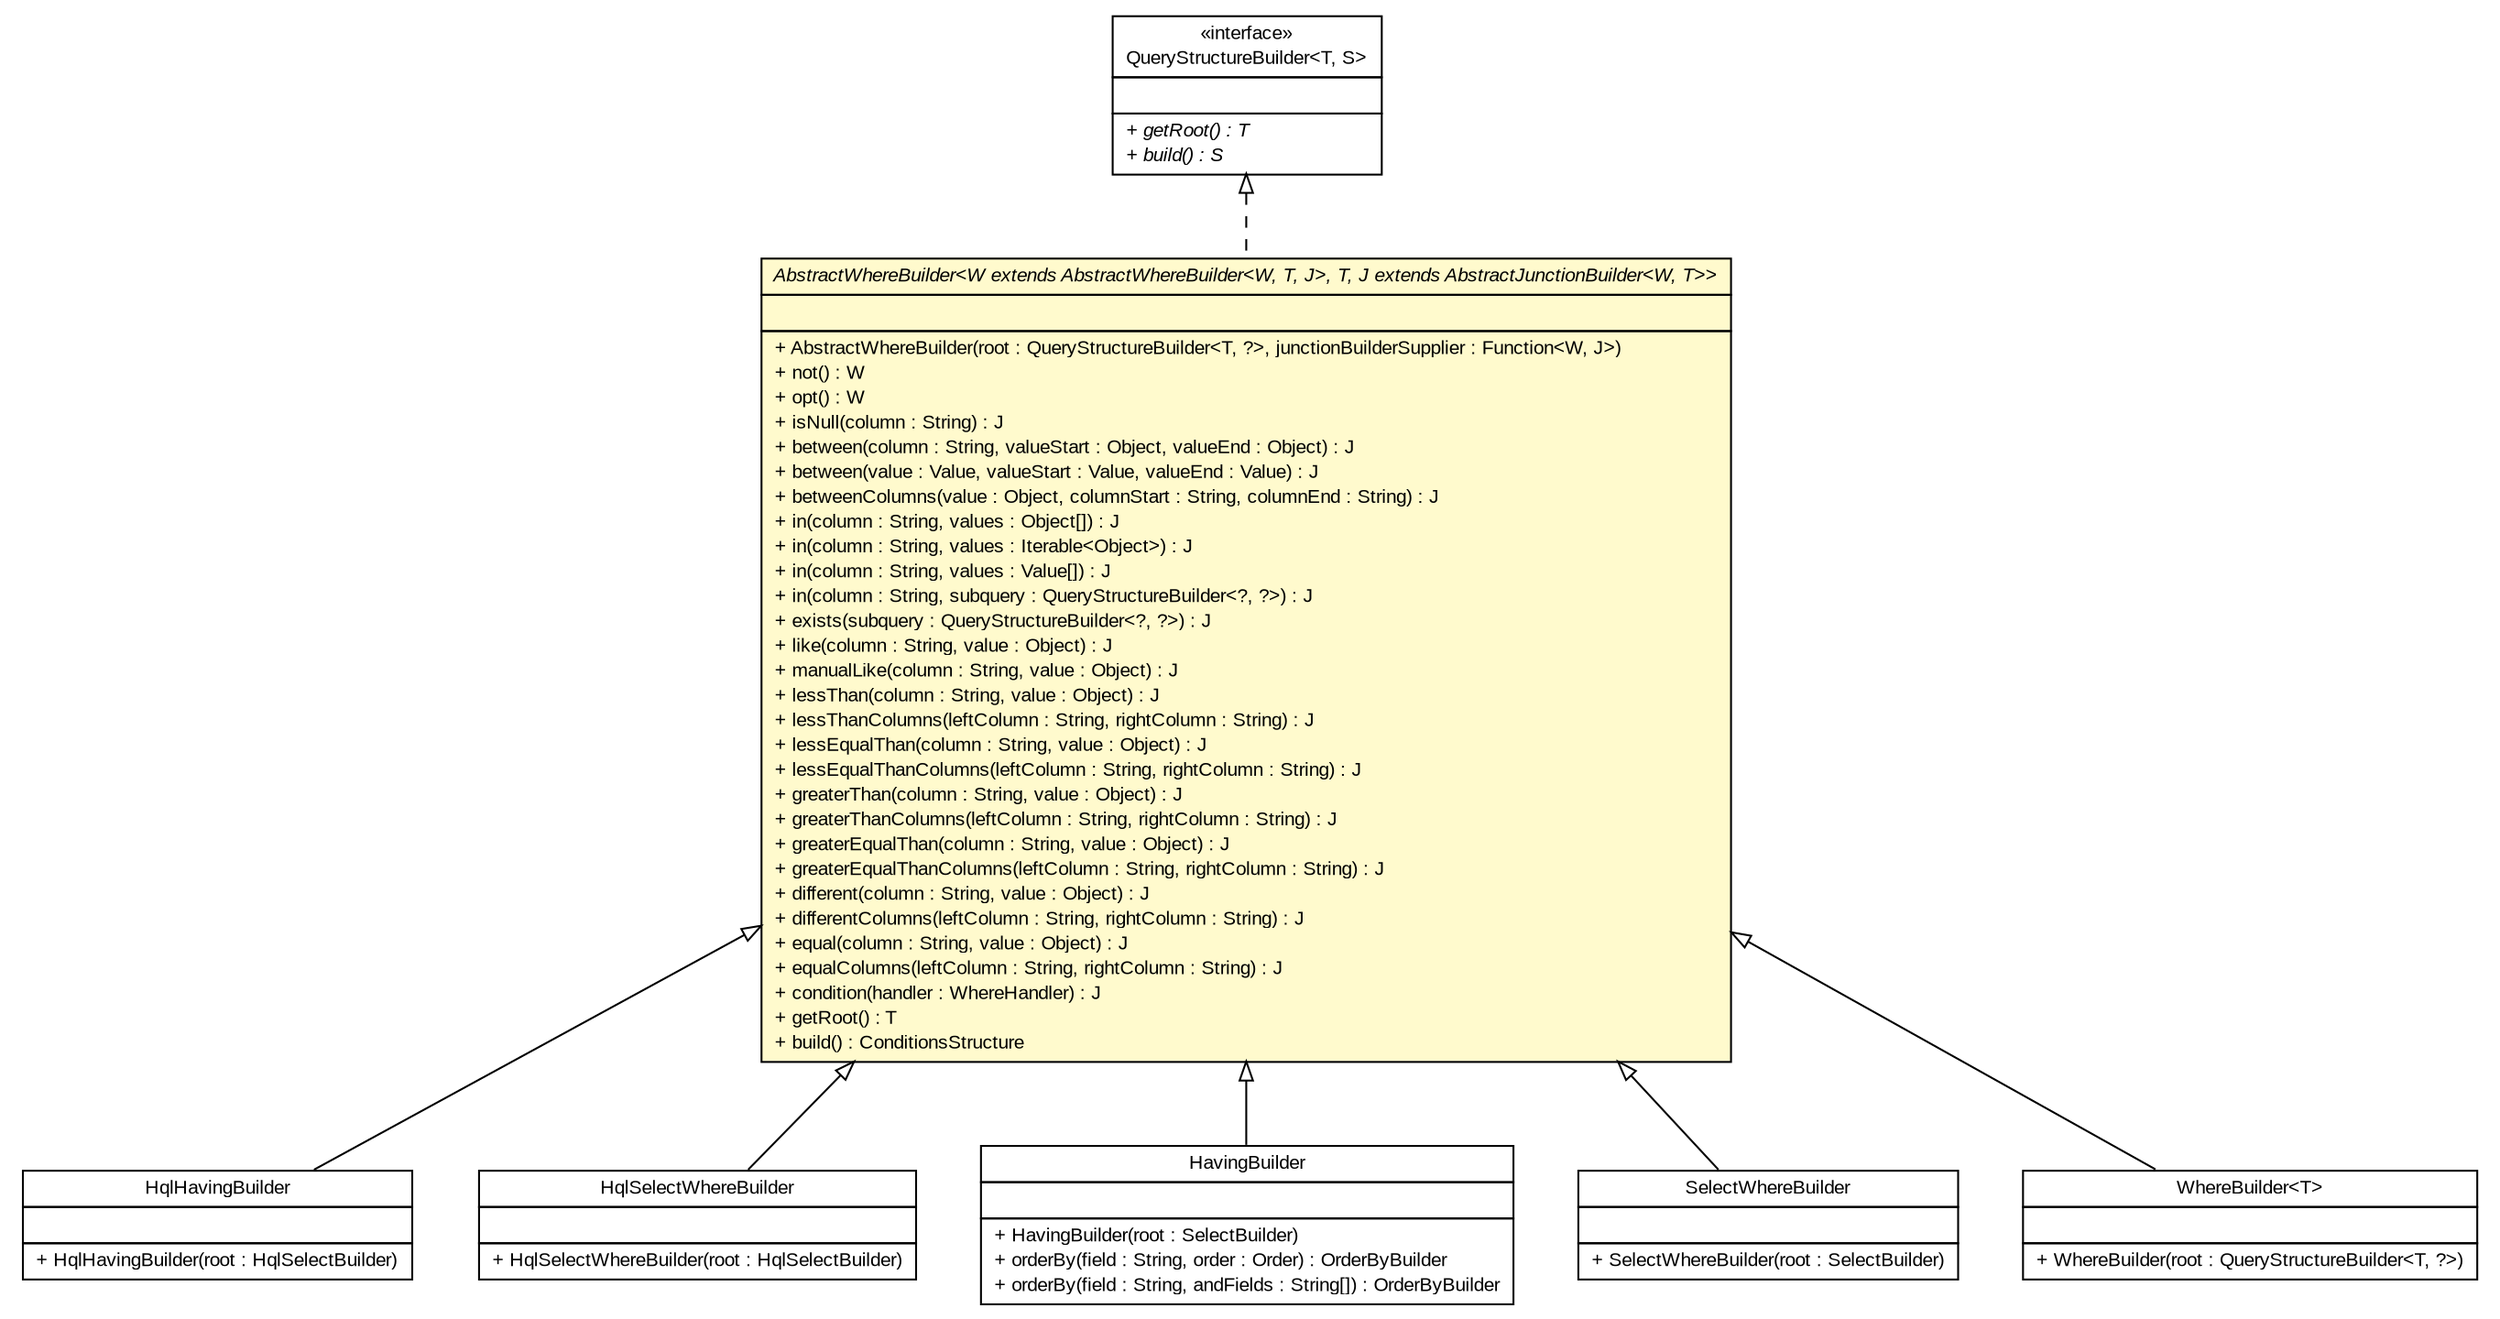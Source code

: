 #!/usr/local/bin/dot
#
# Class diagram 
# Generated by UMLGraph version R5_6 (http://www.umlgraph.org/)
#

digraph G {
	edge [fontname="arial",fontsize=10,labelfontname="arial",labelfontsize=10];
	node [fontname="arial",fontsize=10,shape=plaintext];
	nodesep=0.25;
	ranksep=0.5;
	// br.gov.to.sefaz.persistence.query.builder.hql.select.groupby.HqlHavingBuilder
	c6466 [label=<<table title="br.gov.to.sefaz.persistence.query.builder.hql.select.groupby.HqlHavingBuilder" border="0" cellborder="1" cellspacing="0" cellpadding="2" port="p" href="../../hql/select/groupby/HqlHavingBuilder.html">
		<tr><td><table border="0" cellspacing="0" cellpadding="1">
<tr><td align="center" balign="center"> HqlHavingBuilder </td></tr>
		</table></td></tr>
		<tr><td><table border="0" cellspacing="0" cellpadding="1">
<tr><td align="left" balign="left">  </td></tr>
		</table></td></tr>
		<tr><td><table border="0" cellspacing="0" cellpadding="1">
<tr><td align="left" balign="left"> + HqlHavingBuilder(root : HqlSelectBuilder) </td></tr>
		</table></td></tr>
		</table>>, URL="../../hql/select/groupby/HqlHavingBuilder.html", fontname="arial", fontcolor="black", fontsize=10.0];
	// br.gov.to.sefaz.persistence.query.builder.hql.select.where.HqlSelectWhereBuilder
	c6476 [label=<<table title="br.gov.to.sefaz.persistence.query.builder.hql.select.where.HqlSelectWhereBuilder" border="0" cellborder="1" cellspacing="0" cellpadding="2" port="p" href="../../hql/select/where/HqlSelectWhereBuilder.html">
		<tr><td><table border="0" cellspacing="0" cellpadding="1">
<tr><td align="center" balign="center"> HqlSelectWhereBuilder </td></tr>
		</table></td></tr>
		<tr><td><table border="0" cellspacing="0" cellpadding="1">
<tr><td align="left" balign="left">  </td></tr>
		</table></td></tr>
		<tr><td><table border="0" cellspacing="0" cellpadding="1">
<tr><td align="left" balign="left"> + HqlSelectWhereBuilder(root : HqlSelectBuilder) </td></tr>
		</table></td></tr>
		</table>>, URL="../../hql/select/where/HqlSelectWhereBuilder.html", fontname="arial", fontcolor="black", fontsize=10.0];
	// br.gov.to.sefaz.persistence.query.builder.QueryStructureBuilder<T, S>
	c6479 [label=<<table title="br.gov.to.sefaz.persistence.query.builder.QueryStructureBuilder" border="0" cellborder="1" cellspacing="0" cellpadding="2" port="p" href="../../QueryStructureBuilder.html">
		<tr><td><table border="0" cellspacing="0" cellpadding="1">
<tr><td align="center" balign="center"> &#171;interface&#187; </td></tr>
<tr><td align="center" balign="center"> QueryStructureBuilder&lt;T, S&gt; </td></tr>
		</table></td></tr>
		<tr><td><table border="0" cellspacing="0" cellpadding="1">
<tr><td align="left" balign="left">  </td></tr>
		</table></td></tr>
		<tr><td><table border="0" cellspacing="0" cellpadding="1">
<tr><td align="left" balign="left"><font face="arial italic" point-size="10.0"> + getRoot() : T </font></td></tr>
<tr><td align="left" balign="left"><font face="arial italic" point-size="10.0"> + build() : S </font></td></tr>
		</table></td></tr>
		</table>>, URL="../../QueryStructureBuilder.html", fontname="arial", fontcolor="black", fontsize=10.0];
	// br.gov.to.sefaz.persistence.query.builder.sql.select.groupby.HavingBuilder
	c6485 [label=<<table title="br.gov.to.sefaz.persistence.query.builder.sql.select.groupby.HavingBuilder" border="0" cellborder="1" cellspacing="0" cellpadding="2" port="p" href="../select/groupby/HavingBuilder.html">
		<tr><td><table border="0" cellspacing="0" cellpadding="1">
<tr><td align="center" balign="center"> HavingBuilder </td></tr>
		</table></td></tr>
		<tr><td><table border="0" cellspacing="0" cellpadding="1">
<tr><td align="left" balign="left">  </td></tr>
		</table></td></tr>
		<tr><td><table border="0" cellspacing="0" cellpadding="1">
<tr><td align="left" balign="left"> + HavingBuilder(root : SelectBuilder) </td></tr>
<tr><td align="left" balign="left"> + orderBy(field : String, order : Order) : OrderByBuilder </td></tr>
<tr><td align="left" balign="left"> + orderBy(field : String, andFields : String[]) : OrderByBuilder </td></tr>
		</table></td></tr>
		</table>>, URL="../select/groupby/HavingBuilder.html", fontname="arial", fontcolor="black", fontsize=10.0];
	// br.gov.to.sefaz.persistence.query.builder.sql.select.where.SelectWhereBuilder
	c6495 [label=<<table title="br.gov.to.sefaz.persistence.query.builder.sql.select.where.SelectWhereBuilder" border="0" cellborder="1" cellspacing="0" cellpadding="2" port="p" href="../select/where/SelectWhereBuilder.html">
		<tr><td><table border="0" cellspacing="0" cellpadding="1">
<tr><td align="center" balign="center"> SelectWhereBuilder </td></tr>
		</table></td></tr>
		<tr><td><table border="0" cellspacing="0" cellpadding="1">
<tr><td align="left" balign="left">  </td></tr>
		</table></td></tr>
		<tr><td><table border="0" cellspacing="0" cellpadding="1">
<tr><td align="left" balign="left"> + SelectWhereBuilder(root : SelectBuilder) </td></tr>
		</table></td></tr>
		</table>>, URL="../select/where/SelectWhereBuilder.html", fontname="arial", fontcolor="black", fontsize=10.0];
	// br.gov.to.sefaz.persistence.query.builder.sql.where.WhereBuilder<T>
	c6499 [label=<<table title="br.gov.to.sefaz.persistence.query.builder.sql.where.WhereBuilder" border="0" cellborder="1" cellspacing="0" cellpadding="2" port="p" href="./WhereBuilder.html">
		<tr><td><table border="0" cellspacing="0" cellpadding="1">
<tr><td align="center" balign="center"> WhereBuilder&lt;T&gt; </td></tr>
		</table></td></tr>
		<tr><td><table border="0" cellspacing="0" cellpadding="1">
<tr><td align="left" balign="left">  </td></tr>
		</table></td></tr>
		<tr><td><table border="0" cellspacing="0" cellpadding="1">
<tr><td align="left" balign="left"> + WhereBuilder(root : QueryStructureBuilder&lt;T, ?&gt;) </td></tr>
		</table></td></tr>
		</table>>, URL="./WhereBuilder.html", fontname="arial", fontcolor="black", fontsize=10.0];
	// br.gov.to.sefaz.persistence.query.builder.sql.where.AbstractWhereBuilder<W extends br.gov.to.sefaz.persistence.query.builder.sql.where.AbstractWhereBuilder<W, T, J>, T, J extends br.gov.to.sefaz.persistence.query.builder.sql.where.AbstractJunctionBuilder<W, T>>
	c6502 [label=<<table title="br.gov.to.sefaz.persistence.query.builder.sql.where.AbstractWhereBuilder" border="0" cellborder="1" cellspacing="0" cellpadding="2" port="p" bgcolor="lemonChiffon" href="./AbstractWhereBuilder.html">
		<tr><td><table border="0" cellspacing="0" cellpadding="1">
<tr><td align="center" balign="center"><font face="arial italic"> AbstractWhereBuilder&lt;W extends AbstractWhereBuilder&lt;W, T, J&gt;, T, J extends AbstractJunctionBuilder&lt;W, T&gt;&gt; </font></td></tr>
		</table></td></tr>
		<tr><td><table border="0" cellspacing="0" cellpadding="1">
<tr><td align="left" balign="left">  </td></tr>
		</table></td></tr>
		<tr><td><table border="0" cellspacing="0" cellpadding="1">
<tr><td align="left" balign="left"> + AbstractWhereBuilder(root : QueryStructureBuilder&lt;T, ?&gt;, junctionBuilderSupplier : Function&lt;W, J&gt;) </td></tr>
<tr><td align="left" balign="left"> + not() : W </td></tr>
<tr><td align="left" balign="left"> + opt() : W </td></tr>
<tr><td align="left" balign="left"> + isNull(column : String) : J </td></tr>
<tr><td align="left" balign="left"> + between(column : String, valueStart : Object, valueEnd : Object) : J </td></tr>
<tr><td align="left" balign="left"> + between(value : Value, valueStart : Value, valueEnd : Value) : J </td></tr>
<tr><td align="left" balign="left"> + betweenColumns(value : Object, columnStart : String, columnEnd : String) : J </td></tr>
<tr><td align="left" balign="left"> + in(column : String, values : Object[]) : J </td></tr>
<tr><td align="left" balign="left"> + in(column : String, values : Iterable&lt;Object&gt;) : J </td></tr>
<tr><td align="left" balign="left"> + in(column : String, values : Value[]) : J </td></tr>
<tr><td align="left" balign="left"> + in(column : String, subquery : QueryStructureBuilder&lt;?, ?&gt;) : J </td></tr>
<tr><td align="left" balign="left"> + exists(subquery : QueryStructureBuilder&lt;?, ?&gt;) : J </td></tr>
<tr><td align="left" balign="left"> + like(column : String, value : Object) : J </td></tr>
<tr><td align="left" balign="left"> + manualLike(column : String, value : Object) : J </td></tr>
<tr><td align="left" balign="left"> + lessThan(column : String, value : Object) : J </td></tr>
<tr><td align="left" balign="left"> + lessThanColumns(leftColumn : String, rightColumn : String) : J </td></tr>
<tr><td align="left" balign="left"> + lessEqualThan(column : String, value : Object) : J </td></tr>
<tr><td align="left" balign="left"> + lessEqualThanColumns(leftColumn : String, rightColumn : String) : J </td></tr>
<tr><td align="left" balign="left"> + greaterThan(column : String, value : Object) : J </td></tr>
<tr><td align="left" balign="left"> + greaterThanColumns(leftColumn : String, rightColumn : String) : J </td></tr>
<tr><td align="left" balign="left"> + greaterEqualThan(column : String, value : Object) : J </td></tr>
<tr><td align="left" balign="left"> + greaterEqualThanColumns(leftColumn : String, rightColumn : String) : J </td></tr>
<tr><td align="left" balign="left"> + different(column : String, value : Object) : J </td></tr>
<tr><td align="left" balign="left"> + differentColumns(leftColumn : String, rightColumn : String) : J </td></tr>
<tr><td align="left" balign="left"> + equal(column : String, value : Object) : J </td></tr>
<tr><td align="left" balign="left"> + equalColumns(leftColumn : String, rightColumn : String) : J </td></tr>
<tr><td align="left" balign="left"> + condition(handler : WhereHandler) : J </td></tr>
<tr><td align="left" balign="left"> + getRoot() : T </td></tr>
<tr><td align="left" balign="left"> + build() : ConditionsStructure </td></tr>
		</table></td></tr>
		</table>>, URL="./AbstractWhereBuilder.html", fontname="arial", fontcolor="black", fontsize=10.0];
	//br.gov.to.sefaz.persistence.query.builder.hql.select.groupby.HqlHavingBuilder extends br.gov.to.sefaz.persistence.query.builder.sql.where.AbstractWhereBuilder<br.gov.to.sefaz.persistence.query.builder.hql.select.groupby.HqlHavingBuilder, br.gov.to.sefaz.persistence.query.builder.hql.select.HqlSelectBuilder, br.gov.to.sefaz.persistence.query.builder.hql.select.groupby.HqlHavingJunctionBuilder>
	c6502:p -> c6466:p [dir=back,arrowtail=empty];
	//br.gov.to.sefaz.persistence.query.builder.hql.select.where.HqlSelectWhereBuilder extends br.gov.to.sefaz.persistence.query.builder.sql.where.AbstractWhereBuilder<br.gov.to.sefaz.persistence.query.builder.hql.select.where.HqlSelectWhereBuilder, br.gov.to.sefaz.persistence.query.builder.hql.select.HqlSelectBuilder, br.gov.to.sefaz.persistence.query.builder.hql.select.where.HqlSelectJunctionBuilder>
	c6502:p -> c6476:p [dir=back,arrowtail=empty];
	//br.gov.to.sefaz.persistence.query.builder.sql.select.groupby.HavingBuilder extends br.gov.to.sefaz.persistence.query.builder.sql.where.AbstractWhereBuilder<br.gov.to.sefaz.persistence.query.builder.sql.select.groupby.HavingBuilder, br.gov.to.sefaz.persistence.query.builder.sql.select.SelectBuilder, br.gov.to.sefaz.persistence.query.builder.sql.select.groupby.HavingJunctionBuilder>
	c6502:p -> c6485:p [dir=back,arrowtail=empty];
	//br.gov.to.sefaz.persistence.query.builder.sql.select.where.SelectWhereBuilder extends br.gov.to.sefaz.persistence.query.builder.sql.where.AbstractWhereBuilder<br.gov.to.sefaz.persistence.query.builder.sql.select.where.SelectWhereBuilder, br.gov.to.sefaz.persistence.query.builder.sql.select.SelectBuilder, br.gov.to.sefaz.persistence.query.builder.sql.select.where.SelectJunctionBuilder>
	c6502:p -> c6495:p [dir=back,arrowtail=empty];
	//br.gov.to.sefaz.persistence.query.builder.sql.where.WhereBuilder<T> extends br.gov.to.sefaz.persistence.query.builder.sql.where.AbstractWhereBuilder<br.gov.to.sefaz.persistence.query.builder.sql.where.WhereBuilder<T>, T, br.gov.to.sefaz.persistence.query.builder.sql.where.JunctionBuilder<T>>
	c6502:p -> c6499:p [dir=back,arrowtail=empty];
	//br.gov.to.sefaz.persistence.query.builder.sql.where.AbstractWhereBuilder<W extends br.gov.to.sefaz.persistence.query.builder.sql.where.AbstractWhereBuilder<W, T, J>, T, J extends br.gov.to.sefaz.persistence.query.builder.sql.where.AbstractJunctionBuilder<W, T>> implements br.gov.to.sefaz.persistence.query.builder.QueryStructureBuilder<T, S>
	c6479:p -> c6502:p [dir=back,arrowtail=empty,style=dashed];
}


